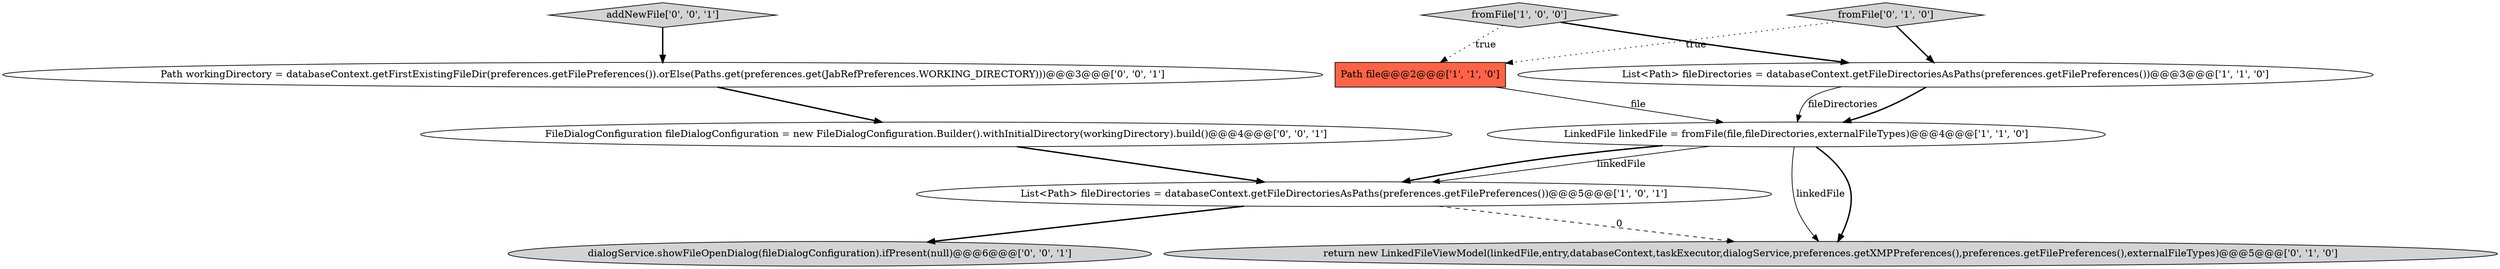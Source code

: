 digraph {
6 [style = filled, label = "fromFile['0', '1', '0']", fillcolor = lightgray, shape = diamond image = "AAA0AAABBB2BBB"];
0 [style = filled, label = "Path file@@@2@@@['1', '1', '0']", fillcolor = tomato, shape = box image = "AAA0AAABBB1BBB"];
9 [style = filled, label = "FileDialogConfiguration fileDialogConfiguration = new FileDialogConfiguration.Builder().withInitialDirectory(workingDirectory).build()@@@4@@@['0', '0', '1']", fillcolor = white, shape = ellipse image = "AAA0AAABBB3BBB"];
1 [style = filled, label = "List<Path> fileDirectories = databaseContext.getFileDirectoriesAsPaths(preferences.getFilePreferences())@@@5@@@['1', '0', '1']", fillcolor = white, shape = ellipse image = "AAA0AAABBB1BBB"];
4 [style = filled, label = "List<Path> fileDirectories = databaseContext.getFileDirectoriesAsPaths(preferences.getFilePreferences())@@@3@@@['1', '1', '0']", fillcolor = white, shape = ellipse image = "AAA0AAABBB1BBB"];
7 [style = filled, label = "dialogService.showFileOpenDialog(fileDialogConfiguration).ifPresent(null)@@@6@@@['0', '0', '1']", fillcolor = lightgray, shape = ellipse image = "AAA0AAABBB3BBB"];
8 [style = filled, label = "Path workingDirectory = databaseContext.getFirstExistingFileDir(preferences.getFilePreferences()).orElse(Paths.get(preferences.get(JabRefPreferences.WORKING_DIRECTORY)))@@@3@@@['0', '0', '1']", fillcolor = white, shape = ellipse image = "AAA0AAABBB3BBB"];
5 [style = filled, label = "return new LinkedFileViewModel(linkedFile,entry,databaseContext,taskExecutor,dialogService,preferences.getXMPPreferences(),preferences.getFilePreferences(),externalFileTypes)@@@5@@@['0', '1', '0']", fillcolor = lightgray, shape = ellipse image = "AAA1AAABBB2BBB"];
10 [style = filled, label = "addNewFile['0', '0', '1']", fillcolor = lightgray, shape = diamond image = "AAA0AAABBB3BBB"];
2 [style = filled, label = "LinkedFile linkedFile = fromFile(file,fileDirectories,externalFileTypes)@@@4@@@['1', '1', '0']", fillcolor = white, shape = ellipse image = "AAA0AAABBB1BBB"];
3 [style = filled, label = "fromFile['1', '0', '0']", fillcolor = lightgray, shape = diamond image = "AAA0AAABBB1BBB"];
10->8 [style = bold, label=""];
1->5 [style = dashed, label="0"];
2->5 [style = bold, label=""];
0->2 [style = solid, label="file"];
1->7 [style = bold, label=""];
8->9 [style = bold, label=""];
2->1 [style = solid, label="linkedFile"];
6->0 [style = dotted, label="true"];
6->4 [style = bold, label=""];
9->1 [style = bold, label=""];
2->1 [style = bold, label=""];
3->4 [style = bold, label=""];
4->2 [style = bold, label=""];
2->5 [style = solid, label="linkedFile"];
4->2 [style = solid, label="fileDirectories"];
3->0 [style = dotted, label="true"];
}
